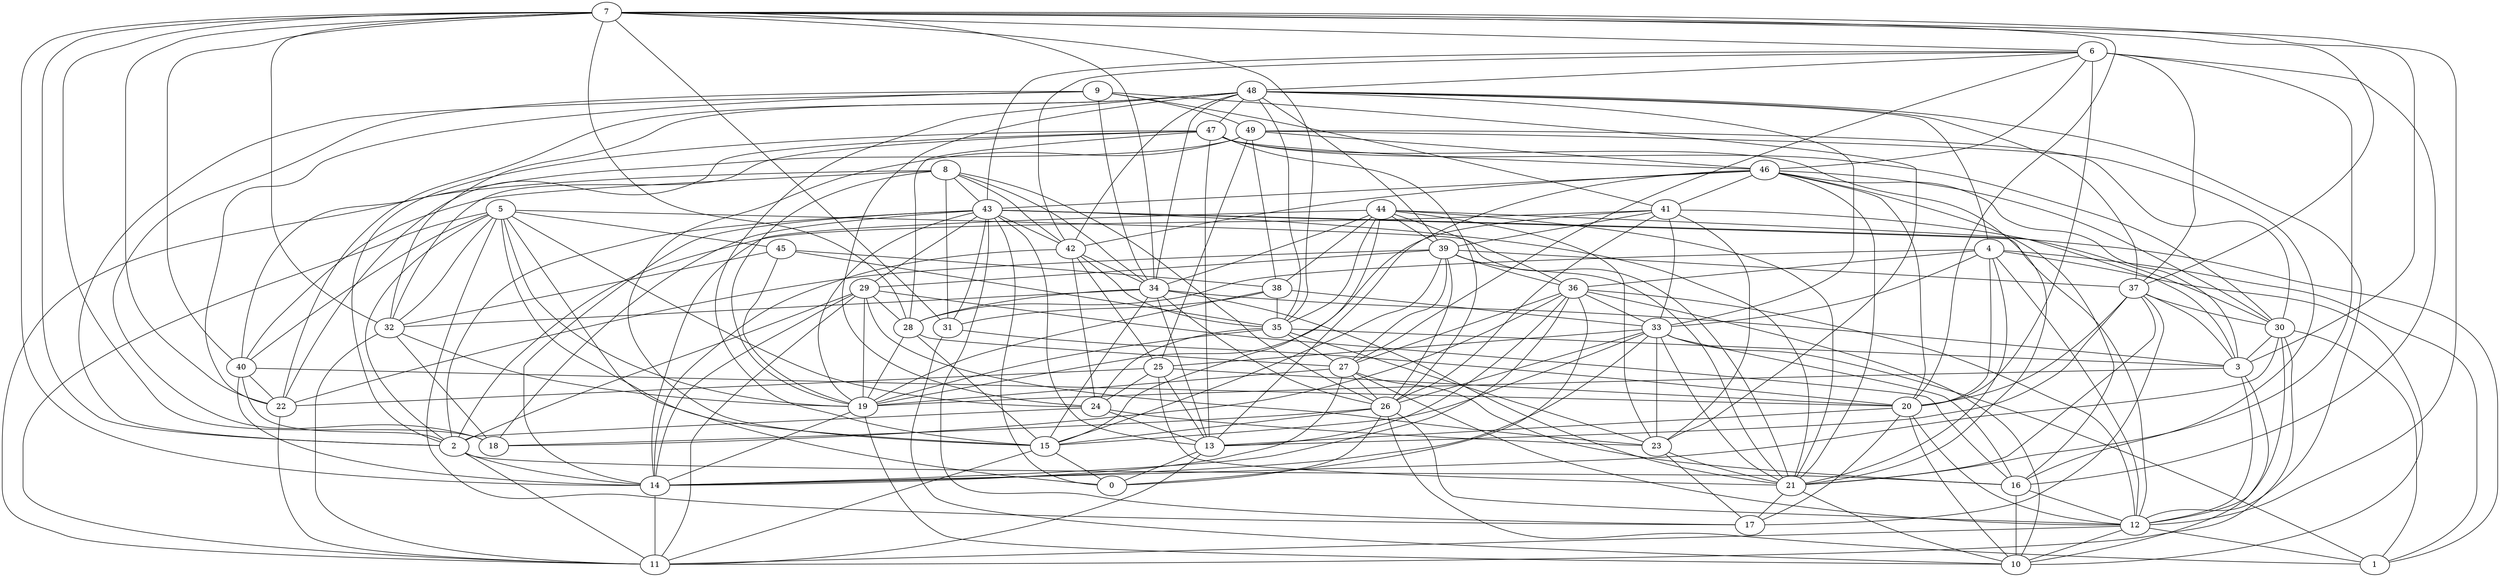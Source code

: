 digraph GG_graph {

subgraph G_graph {
edge [color = black]
"35" -> "24" [dir = none]
"27" -> "14" [dir = none]
"27" -> "12" [dir = none]
"20" -> "17" [dir = none]
"20" -> "12" [dir = none]
"48" -> "47" [dir = none]
"48" -> "42" [dir = none]
"48" -> "12" [dir = none]
"48" -> "22" [dir = none]
"9" -> "18" [dir = none]
"9" -> "22" [dir = none]
"9" -> "23" [dir = none]
"8" -> "11" [dir = none]
"8" -> "40" [dir = none]
"43" -> "21" [dir = none]
"43" -> "17" [dir = none]
"43" -> "0" [dir = none]
"40" -> "22" [dir = none]
"21" -> "10" [dir = none]
"37" -> "3" [dir = none]
"37" -> "20" [dir = none]
"37" -> "30" [dir = none]
"37" -> "21" [dir = none]
"38" -> "19" [dir = none]
"38" -> "35" [dir = none]
"4" -> "20" [dir = none]
"4" -> "28" [dir = none]
"2" -> "16" [dir = none]
"25" -> "20" [dir = none]
"5" -> "0" [dir = none]
"5" -> "19" [dir = none]
"5" -> "24" [dir = none]
"49" -> "30" [dir = none]
"49" -> "38" [dir = none]
"49" -> "25" [dir = none]
"49" -> "16" [dir = none]
"49" -> "46" [dir = none]
"42" -> "14" [dir = none]
"42" -> "24" [dir = none]
"24" -> "13" [dir = none]
"24" -> "2" [dir = none]
"29" -> "28" [dir = none]
"29" -> "14" [dir = none]
"15" -> "0" [dir = none]
"34" -> "32" [dir = none]
"34" -> "15" [dir = none]
"34" -> "3" [dir = none]
"14" -> "11" [dir = none]
"32" -> "18" [dir = none]
"26" -> "1" [dir = none]
"26" -> "15" [dir = none]
"47" -> "22" [dir = none]
"47" -> "30" [dir = none]
"47" -> "32" [dir = none]
"47" -> "28" [dir = none]
"47" -> "2" [dir = none]
"47" -> "26" [dir = none]
"47" -> "13" [dir = none]
"16" -> "10" [dir = none]
"16" -> "12" [dir = none]
"6" -> "42" [dir = none]
"6" -> "43" [dir = none]
"6" -> "16" [dir = none]
"45" -> "35" [dir = none]
"45" -> "32" [dir = none]
"30" -> "14" [dir = none]
"30" -> "12" [dir = none]
"46" -> "42" [dir = none]
"46" -> "43" [dir = none]
"7" -> "12" [dir = none]
"7" -> "2" [dir = none]
"7" -> "32" [dir = none]
"7" -> "6" [dir = none]
"7" -> "40" [dir = none]
"7" -> "20" [dir = none]
"7" -> "34" [dir = none]
"7" -> "28" [dir = none]
"7" -> "31" [dir = none]
"41" -> "26" [dir = none]
"41" -> "3" [dir = none]
"28" -> "19" [dir = none]
"31" -> "20" [dir = none]
"12" -> "11" [dir = none]
"44" -> "23" [dir = none]
"44" -> "36" [dir = none]
"44" -> "15" [dir = none]
"36" -> "18" [dir = none]
"36" -> "12" [dir = none]
"36" -> "0" [dir = none]
"36" -> "10" [dir = none]
"33" -> "16" [dir = none]
"33" -> "26" [dir = none]
"33" -> "14" [dir = none]
"33" -> "1" [dir = none]
"19" -> "10" [dir = none]
"39" -> "26" [dir = none]
"39" -> "15" [dir = none]
"39" -> "22" [dir = none]
"49" -> "15" [dir = none]
"47" -> "21" [dir = none]
"8" -> "31" [dir = none]
"39" -> "29" [dir = none]
"33" -> "25" [dir = none]
"48" -> "39" [dir = none]
"40" -> "14" [dir = none]
"36" -> "14" [dir = none]
"48" -> "4" [dir = none]
"35" -> "3" [dir = none]
"44" -> "30" [dir = none]
"29" -> "16" [dir = none]
"5" -> "11" [dir = none]
"26" -> "18" [dir = none]
"33" -> "23" [dir = none]
"9" -> "2" [dir = none]
"39" -> "27" [dir = none]
"48" -> "33" [dir = none]
"4" -> "12" [dir = none]
"20" -> "13" [dir = none]
"8" -> "42" [dir = none]
"44" -> "38" [dir = none]
"25" -> "22" [dir = none]
"7" -> "14" [dir = none]
"48" -> "34" [dir = none]
"34" -> "26" [dir = none]
"37" -> "17" [dir = none]
"3" -> "19" [dir = none]
"40" -> "20" [dir = none]
"30" -> "1" [dir = none]
"44" -> "21" [dir = none]
"12" -> "1" [dir = none]
"26" -> "0" [dir = none]
"48" -> "24" [dir = none]
"43" -> "1" [dir = none]
"46" -> "13" [dir = none]
"2" -> "14" [dir = none]
"15" -> "11" [dir = none]
"48" -> "35" [dir = none]
"3" -> "12" [dir = none]
"9" -> "34" [dir = none]
"23" -> "17" [dir = none]
"31" -> "10" [dir = none]
"24" -> "23" [dir = none]
"44" -> "14" [dir = none]
"27" -> "16" [dir = none]
"12" -> "10" [dir = none]
"43" -> "42" [dir = none]
"6" -> "27" [dir = none]
"5" -> "17" [dir = none]
"20" -> "10" [dir = none]
"6" -> "21" [dir = none]
"35" -> "23" [dir = none]
"19" -> "14" [dir = none]
"45" -> "19" [dir = none]
"4" -> "1" [dir = none]
"8" -> "19" [dir = none]
"48" -> "32" [dir = none]
"46" -> "20" [dir = none]
"47" -> "46" [dir = none]
"13" -> "0" [dir = none]
"43" -> "12" [dir = none]
"35" -> "19" [dir = none]
"33" -> "15" [dir = none]
"43" -> "29" [dir = none]
"42" -> "34" [dir = none]
"28" -> "27" [dir = none]
"32" -> "11" [dir = none]
"8" -> "43" [dir = none]
"39" -> "36" [dir = none]
"23" -> "21" [dir = none]
"7" -> "22" [dir = none]
"37" -> "13" [dir = none]
"30" -> "11" [dir = none]
"3" -> "10" [dir = none]
"35" -> "27" [dir = none]
"4" -> "21" [dir = none]
"9" -> "49" [dir = none]
"6" -> "46" [dir = none]
"7" -> "37" [dir = none]
"44" -> "39" [dir = none]
"42" -> "35" [dir = none]
"34" -> "28" [dir = none]
"22" -> "11" [dir = none]
"5" -> "2" [dir = none]
"7" -> "18" [dir = none]
"43" -> "31" [dir = none]
"46" -> "16" [dir = none]
"38" -> "33" [dir = none]
"6" -> "48" [dir = none]
"29" -> "11" [dir = none]
"33" -> "21" [dir = none]
"49" -> "40" [dir = none]
"5" -> "32" [dir = none]
"32" -> "19" [dir = none]
"30" -> "3" [dir = none]
"39" -> "21" [dir = none]
"41" -> "19" [dir = none]
"45" -> "38" [dir = none]
"40" -> "2" [dir = none]
"41" -> "33" [dir = none]
"5" -> "40" [dir = none]
"41" -> "39" [dir = none]
"9" -> "41" [dir = none]
"42" -> "25" [dir = none]
"28" -> "15" [dir = none]
"46" -> "3" [dir = none]
"36" -> "33" [dir = none]
"48" -> "15" [dir = none]
"21" -> "17" [dir = none]
"4" -> "33" [dir = none]
"8" -> "34" [dir = none]
"41" -> "2" [dir = none]
"5" -> "21" [dir = none]
"7" -> "3" [dir = none]
"27" -> "26" [dir = none]
"5" -> "15" [dir = none]
"43" -> "18" [dir = none]
"36" -> "27" [dir = none]
"43" -> "13" [dir = none]
"43" -> "2" [dir = none]
"44" -> "35" [dir = none]
"29" -> "19" [dir = none]
"46" -> "30" [dir = none]
"5" -> "45" [dir = none]
"4" -> "36" [dir = none]
"8" -> "26" [dir = none]
"34" -> "21" [dir = none]
"25" -> "13" [dir = none]
"4" -> "10" [dir = none]
"44" -> "34" [dir = none]
"29" -> "2" [dir = none]
"48" -> "37" [dir = none]
"6" -> "20" [dir = none]
"6" -> "37" [dir = none]
"25" -> "24" [dir = none]
"25" -> "21" [dir = none]
"29" -> "23" [dir = none]
"43" -> "19" [dir = none]
"46" -> "21" [dir = none]
"46" -> "41" [dir = none]
"38" -> "31" [dir = none]
"36" -> "13" [dir = none]
"26" -> "12" [dir = none]
"13" -> "11" [dir = none]
"39" -> "37" [dir = none]
"34" -> "13" [dir = none]
"41" -> "23" [dir = none]
"43" -> "14" [dir = none]
"2" -> "11" [dir = none]
"27" -> "19" [dir = none]
"7" -> "35" [dir = none]
}

}
